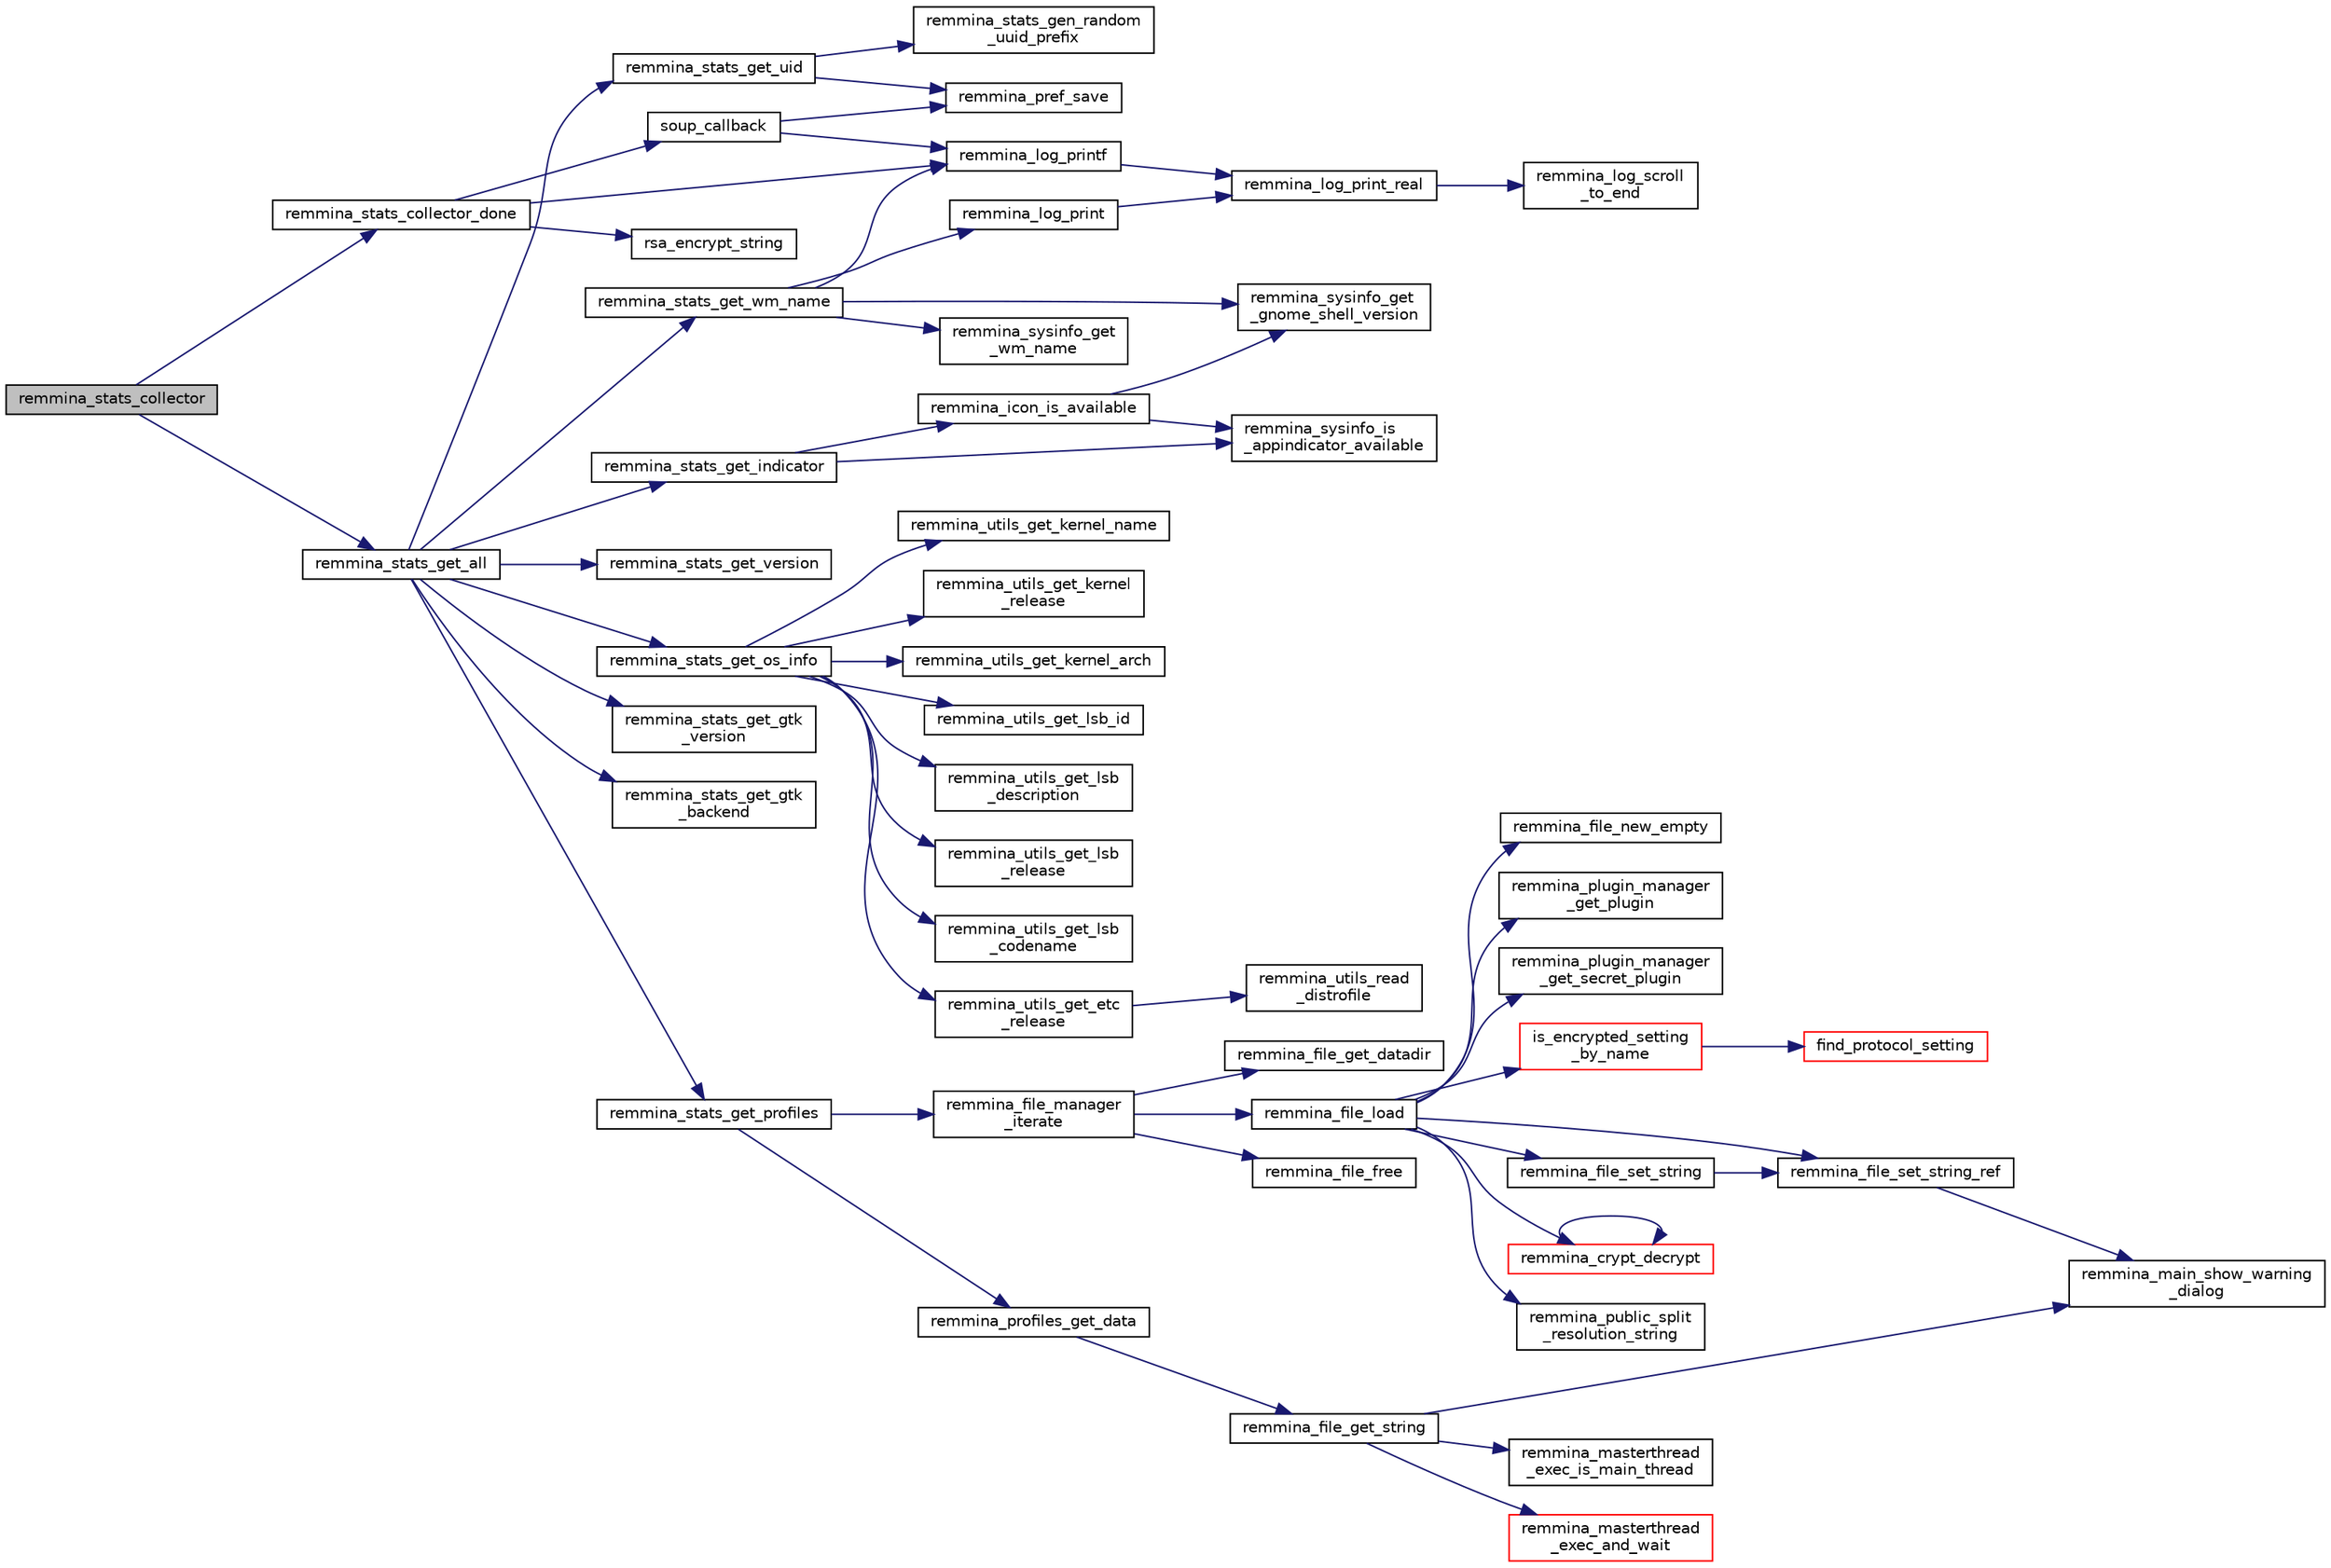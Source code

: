digraph "remmina_stats_collector"
{
  edge [fontname="Helvetica",fontsize="10",labelfontname="Helvetica",labelfontsize="10"];
  node [fontname="Helvetica",fontsize="10",shape=record];
  rankdir="LR";
  Node11 [label="remmina_stats_collector",height=0.2,width=0.4,color="black", fillcolor="grey75", style="filled", fontcolor="black"];
  Node11 -> Node12 [color="midnightblue",fontsize="10",style="solid",fontname="Helvetica"];
  Node12 [label="remmina_stats_get_all",height=0.2,width=0.4,color="black", fillcolor="white", style="filled",URL="$remmina__stats_8c.html#a7398b36347e3621772776c466b565641",tooltip="Get all statistics in json format to send periodically to the PHP server. "];
  Node12 -> Node13 [color="midnightblue",fontsize="10",style="solid",fontname="Helvetica"];
  Node13 [label="remmina_stats_get_uid",height=0.2,width=0.4,color="black", fillcolor="white", style="filled",URL="$remmina__stats_8c.html#ac6adbf6560625e2bf54037fcd039319d"];
  Node13 -> Node14 [color="midnightblue",fontsize="10",style="solid",fontname="Helvetica"];
  Node14 [label="remmina_stats_gen_random\l_uuid_prefix",height=0.2,width=0.4,color="black", fillcolor="white", style="filled",URL="$remmina__stats_8c.html#a14c9cf442dc07a27989b27d16a5c73e6"];
  Node13 -> Node15 [color="midnightblue",fontsize="10",style="solid",fontname="Helvetica"];
  Node15 [label="remmina_pref_save",height=0.2,width=0.4,color="black", fillcolor="white", style="filled",URL="$remmina__pref_8c.html#a1c614a5e7dc3cd415be6e0a926e26983"];
  Node12 -> Node16 [color="midnightblue",fontsize="10",style="solid",fontname="Helvetica"];
  Node16 [label="remmina_stats_get_version",height=0.2,width=0.4,color="black", fillcolor="white", style="filled",URL="$remmina__stats_8c.html#ab248458a3face2634bab909ffeb8291e"];
  Node12 -> Node17 [color="midnightblue",fontsize="10",style="solid",fontname="Helvetica"];
  Node17 [label="remmina_stats_get_os_info",height=0.2,width=0.4,color="black", fillcolor="white", style="filled",URL="$remmina__stats_8c.html#a43133d5e00f481d315ef0d58cb52e70a"];
  Node17 -> Node18 [color="midnightblue",fontsize="10",style="solid",fontname="Helvetica"];
  Node18 [label="remmina_utils_get_kernel_name",height=0.2,width=0.4,color="black", fillcolor="white", style="filled",URL="$remmina__utils_8c.html#abfc722d07d9936711794411bfbed0522",tooltip="Return the OS name as in \"uname -s\". "];
  Node17 -> Node19 [color="midnightblue",fontsize="10",style="solid",fontname="Helvetica"];
  Node19 [label="remmina_utils_get_kernel\l_release",height=0.2,width=0.4,color="black", fillcolor="white", style="filled",URL="$remmina__utils_8c.html#a57603aa88df56e77e1a6de0f215f21aa",tooltip="Return the OS version as in \"uname -r\". "];
  Node17 -> Node20 [color="midnightblue",fontsize="10",style="solid",fontname="Helvetica"];
  Node20 [label="remmina_utils_get_kernel_arch",height=0.2,width=0.4,color="black", fillcolor="white", style="filled",URL="$remmina__utils_8c.html#a116e7cd4565386fe531d3a6d1a3d3730",tooltip="Return the machine hardware name as in \"uname -m\". "];
  Node17 -> Node21 [color="midnightblue",fontsize="10",style="solid",fontname="Helvetica"];
  Node21 [label="remmina_utils_get_lsb_id",height=0.2,width=0.4,color="black", fillcolor="white", style="filled",URL="$remmina__utils_8c.html#aa768b6fe171695d212da4c6eaf74cf22",tooltip="Print the Distributor as specified by the lsb_release command. "];
  Node17 -> Node22 [color="midnightblue",fontsize="10",style="solid",fontname="Helvetica"];
  Node22 [label="remmina_utils_get_lsb\l_description",height=0.2,width=0.4,color="black", fillcolor="white", style="filled",URL="$remmina__utils_8c.html#ac00cb21c5cb5efcf7afc6eeae2147a75",tooltip="Print the Distribution description as specified by the lsb_release command. "];
  Node17 -> Node23 [color="midnightblue",fontsize="10",style="solid",fontname="Helvetica"];
  Node23 [label="remmina_utils_get_lsb\l_release",height=0.2,width=0.4,color="black", fillcolor="white", style="filled",URL="$remmina__utils_8c.html#a5ee50df5d7585d229a154a712c9161ca",tooltip="Print the Distribution release name as specified by the lsb_release command. "];
  Node17 -> Node24 [color="midnightblue",fontsize="10",style="solid",fontname="Helvetica"];
  Node24 [label="remmina_utils_get_lsb\l_codename",height=0.2,width=0.4,color="black", fillcolor="white", style="filled",URL="$remmina__utils_8c.html#a2b4dbb0da7c8ba4bd86877097b85d10c",tooltip="Print the Distribution codename as specified by the lsb_release command. "];
  Node17 -> Node25 [color="midnightblue",fontsize="10",style="solid",fontname="Helvetica"];
  Node25 [label="remmina_utils_get_etc\l_release",height=0.2,width=0.4,color="black", fillcolor="white", style="filled",URL="$remmina__utils_8c.html#a54cee350c4ecc6e77af835c4ba90df4c",tooltip="Print the distribution description if found. "];
  Node25 -> Node26 [color="midnightblue",fontsize="10",style="solid",fontname="Helvetica"];
  Node26 [label="remmina_utils_read\l_distrofile",height=0.2,width=0.4,color="black", fillcolor="white", style="filled",URL="$remmina__utils_8c.html#a297576937e5f9be372f1861a87c41dfa",tooltip="OS related functions. "];
  Node12 -> Node27 [color="midnightblue",fontsize="10",style="solid",fontname="Helvetica"];
  Node27 [label="remmina_stats_get_gtk\l_version",height=0.2,width=0.4,color="black", fillcolor="white", style="filled",URL="$remmina__stats_8c.html#aed3a8dd3e01a05d96d6cf3625bb28731"];
  Node12 -> Node28 [color="midnightblue",fontsize="10",style="solid",fontname="Helvetica"];
  Node28 [label="remmina_stats_get_gtk\l_backend",height=0.2,width=0.4,color="black", fillcolor="white", style="filled",URL="$remmina__stats_8c.html#a73fbf1064af209f1f7272d737168971c"];
  Node12 -> Node29 [color="midnightblue",fontsize="10",style="solid",fontname="Helvetica"];
  Node29 [label="remmina_stats_get_wm_name",height=0.2,width=0.4,color="black", fillcolor="white", style="filled",URL="$remmina__stats_8c.html#ae596da7901fb3b45b7290a1d70b3ea3a"];
  Node29 -> Node30 [color="midnightblue",fontsize="10",style="solid",fontname="Helvetica"];
  Node30 [label="remmina_sysinfo_get\l_gnome_shell_version",height=0.2,width=0.4,color="black", fillcolor="white", style="filled",URL="$remmina__sysinfo_8c.html#a79fd36823613c320001f0cdd2a97490f",tooltip="Query DBUS to get gnome shell version. "];
  Node29 -> Node31 [color="midnightblue",fontsize="10",style="solid",fontname="Helvetica"];
  Node31 [label="remmina_log_print",height=0.2,width=0.4,color="black", fillcolor="white", style="filled",URL="$remmina__log_8c.html#aca8f826a273194e22f4467421af9b3aa"];
  Node31 -> Node32 [color="midnightblue",fontsize="10",style="solid",fontname="Helvetica"];
  Node32 [label="remmina_log_print_real",height=0.2,width=0.4,color="black", fillcolor="white", style="filled",URL="$remmina__log_8c.html#a7cbb8cc1b0525ae49248a84fb4b2b1a1"];
  Node32 -> Node33 [color="midnightblue",fontsize="10",style="solid",fontname="Helvetica"];
  Node33 [label="remmina_log_scroll\l_to_end",height=0.2,width=0.4,color="black", fillcolor="white", style="filled",URL="$remmina__log_8c.html#a6a5cc60197293b97a0c6fa2a471b221b"];
  Node29 -> Node34 [color="midnightblue",fontsize="10",style="solid",fontname="Helvetica"];
  Node34 [label="remmina_log_printf",height=0.2,width=0.4,color="black", fillcolor="white", style="filled",URL="$remmina__log_8c.html#ac7848510c1fe1990c992e28cd31af9d8"];
  Node34 -> Node32 [color="midnightblue",fontsize="10",style="solid",fontname="Helvetica"];
  Node29 -> Node35 [color="midnightblue",fontsize="10",style="solid",fontname="Helvetica"];
  Node35 [label="remmina_sysinfo_get\l_wm_name",height=0.2,width=0.4,color="black", fillcolor="white", style="filled",URL="$remmina__sysinfo_8c.html#ae4441d62bb4075d1618b5750fea064b4",tooltip="Query environment variables to get the Window manager name. "];
  Node12 -> Node36 [color="midnightblue",fontsize="10",style="solid",fontname="Helvetica"];
  Node36 [label="remmina_stats_get_indicator",height=0.2,width=0.4,color="black", fillcolor="white", style="filled",URL="$remmina__stats_8c.html#aee2ea5acceb2fbc3aa4ff21d136c5734"];
  Node36 -> Node37 [color="midnightblue",fontsize="10",style="solid",fontname="Helvetica"];
  Node37 [label="remmina_sysinfo_is\l_appindicator_available",height=0.2,width=0.4,color="black", fillcolor="white", style="filled",URL="$remmina__sysinfo_8c.html#ae6ecf91edb905f3b2b39e33e05325590"];
  Node36 -> Node38 [color="midnightblue",fontsize="10",style="solid",fontname="Helvetica"];
  Node38 [label="remmina_icon_is_available",height=0.2,width=0.4,color="black", fillcolor="white", style="filled",URL="$remmina__icon_8c.html#a42f087b679b43b8a1d36cd9e9781a8b6",tooltip="Determine whenever the Remmina icon is available. "];
  Node38 -> Node30 [color="midnightblue",fontsize="10",style="solid",fontname="Helvetica"];
  Node38 -> Node37 [color="midnightblue",fontsize="10",style="solid",fontname="Helvetica"];
  Node12 -> Node39 [color="midnightblue",fontsize="10",style="solid",fontname="Helvetica"];
  Node39 [label="remmina_stats_get_profiles",height=0.2,width=0.4,color="black", fillcolor="white", style="filled",URL="$remmina__stats_8c.html#a65500d6b5d93cc7e3fc3d72329ff3847",tooltip="Add a json member profile_count with a child for each protocol used by the user. "];
  Node39 -> Node40 [color="midnightblue",fontsize="10",style="solid",fontname="Helvetica"];
  Node40 [label="remmina_file_manager\l_iterate",height=0.2,width=0.4,color="black", fillcolor="white", style="filled",URL="$remmina__file__manager_8c.html#a55a717aafc046713380bd2c55f29165a"];
  Node40 -> Node41 [color="midnightblue",fontsize="10",style="solid",fontname="Helvetica"];
  Node41 [label="remmina_file_get_datadir",height=0.2,width=0.4,color="black", fillcolor="white", style="filled",URL="$remmina__file__manager_8c.html#aa65bc30beb59d607ba430d966e7e27f5"];
  Node40 -> Node42 [color="midnightblue",fontsize="10",style="solid",fontname="Helvetica"];
  Node42 [label="remmina_file_load",height=0.2,width=0.4,color="black", fillcolor="white", style="filled",URL="$remmina__file_8c.html#ac1cc2d7f827f7d64c7fd3edf10e9383e"];
  Node42 -> Node43 [color="midnightblue",fontsize="10",style="solid",fontname="Helvetica"];
  Node43 [label="remmina_file_new_empty",height=0.2,width=0.4,color="black", fillcolor="white", style="filled",URL="$remmina__file_8c.html#adab087b7139756f029020a87a5438cfa"];
  Node42 -> Node44 [color="midnightblue",fontsize="10",style="solid",fontname="Helvetica"];
  Node44 [label="remmina_plugin_manager\l_get_plugin",height=0.2,width=0.4,color="black", fillcolor="white", style="filled",URL="$remmina__plugin__manager_8c.html#a3872c8656a8a3d5147bcc603471c1932"];
  Node42 -> Node45 [color="midnightblue",fontsize="10",style="solid",fontname="Helvetica"];
  Node45 [label="remmina_plugin_manager\l_get_secret_plugin",height=0.2,width=0.4,color="black", fillcolor="white", style="filled",URL="$remmina__plugin__manager_8c.html#ad380a98f6624aa8c830015c8b428b7b4"];
  Node42 -> Node46 [color="midnightblue",fontsize="10",style="solid",fontname="Helvetica"];
  Node46 [label="is_encrypted_setting\l_by_name",height=0.2,width=0.4,color="red", fillcolor="white", style="filled",URL="$remmina__file_8c.html#a72580559fa04082418a993fec4c77281"];
  Node46 -> Node47 [color="midnightblue",fontsize="10",style="solid",fontname="Helvetica"];
  Node47 [label="find_protocol_setting",height=0.2,width=0.4,color="red", fillcolor="white", style="filled",URL="$remmina__file_8c.html#acc88ee6f5ba73bf9c3b05ab9368c952f"];
  Node42 -> Node50 [color="midnightblue",fontsize="10",style="solid",fontname="Helvetica"];
  Node50 [label="remmina_file_set_string",height=0.2,width=0.4,color="black", fillcolor="white", style="filled",URL="$remmina__file_8c.html#a85ca1ca2d0bf9ef29e490c6f4527a954"];
  Node50 -> Node51 [color="midnightblue",fontsize="10",style="solid",fontname="Helvetica"];
  Node51 [label="remmina_file_set_string_ref",height=0.2,width=0.4,color="black", fillcolor="white", style="filled",URL="$remmina__file_8c.html#a74951c1067a1a5e1341f5e1c1206dec6"];
  Node51 -> Node52 [color="midnightblue",fontsize="10",style="solid",fontname="Helvetica"];
  Node52 [label="remmina_main_show_warning\l_dialog",height=0.2,width=0.4,color="black", fillcolor="white", style="filled",URL="$remmina__main_8c.html#ad99b9c0bf2fa8c166a8b4a09e06ffdf7"];
  Node42 -> Node51 [color="midnightblue",fontsize="10",style="solid",fontname="Helvetica"];
  Node42 -> Node53 [color="midnightblue",fontsize="10",style="solid",fontname="Helvetica"];
  Node53 [label="remmina_crypt_decrypt",height=0.2,width=0.4,color="red", fillcolor="white", style="filled",URL="$remmina__crypt_8c.html#a3fe2fa245d401146adf02a3a8f996ab9"];
  Node53 -> Node53 [color="midnightblue",fontsize="10",style="solid",fontname="Helvetica"];
  Node42 -> Node56 [color="midnightblue",fontsize="10",style="solid",fontname="Helvetica"];
  Node56 [label="remmina_public_split\l_resolution_string",height=0.2,width=0.4,color="black", fillcolor="white", style="filled",URL="$remmina__public_8c.html#aaf3fdb980c24cd06965b85ebcdd79173"];
  Node40 -> Node57 [color="midnightblue",fontsize="10",style="solid",fontname="Helvetica"];
  Node57 [label="remmina_file_free",height=0.2,width=0.4,color="black", fillcolor="white", style="filled",URL="$remmina__file_8c.html#abd2f06bf0a5ddcf7156e5ef7d0c8d4d7"];
  Node39 -> Node58 [color="midnightblue",fontsize="10",style="solid",fontname="Helvetica"];
  Node58 [label="remmina_profiles_get_data",height=0.2,width=0.4,color="black", fillcolor="white", style="filled",URL="$remmina__stats_8c.html#a1dff2b06d5acefc9bd2f25508ab45328",tooltip="Given a remmina file, fills a structure containing profiles keys/value tuples. "];
  Node58 -> Node59 [color="midnightblue",fontsize="10",style="solid",fontname="Helvetica"];
  Node59 [label="remmina_file_get_string",height=0.2,width=0.4,color="black", fillcolor="white", style="filled",URL="$remmina__file_8c.html#a8eb1b213d9d08c6ad13683ce05f4355e"];
  Node59 -> Node60 [color="midnightblue",fontsize="10",style="solid",fontname="Helvetica"];
  Node60 [label="remmina_masterthread\l_exec_is_main_thread",height=0.2,width=0.4,color="black", fillcolor="white", style="filled",URL="$remmina__masterthread__exec_8c.html#a3a52e863a3a3da6da6bb5d36c13b7ff4"];
  Node59 -> Node61 [color="midnightblue",fontsize="10",style="solid",fontname="Helvetica"];
  Node61 [label="remmina_masterthread\l_exec_and_wait",height=0.2,width=0.4,color="red", fillcolor="white", style="filled",URL="$remmina__masterthread__exec_8c.html#a14628c2470cac50e87916a70ea05c97d"];
  Node59 -> Node52 [color="midnightblue",fontsize="10",style="solid",fontname="Helvetica"];
  Node11 -> Node110 [color="midnightblue",fontsize="10",style="solid",fontname="Helvetica"];
  Node110 [label="remmina_stats_collector_done",height=0.2,width=0.4,color="black", fillcolor="white", style="filled",URL="$remmina__stats__sender_8c.html#a38aa59201bec4b28dd8af8273063dce7"];
  Node110 -> Node34 [color="midnightblue",fontsize="10",style="solid",fontname="Helvetica"];
  Node110 -> Node111 [color="midnightblue",fontsize="10",style="solid",fontname="Helvetica"];
  Node111 [label="rsa_encrypt_string",height=0.2,width=0.4,color="black", fillcolor="white", style="filled",URL="$remmina__stats__sender_8c.html#a2423312953c64a318fbe8d44fd2d4fb7"];
  Node110 -> Node112 [color="midnightblue",fontsize="10",style="solid",fontname="Helvetica"];
  Node112 [label="soup_callback",height=0.2,width=0.4,color="black", fillcolor="white", style="filled",URL="$remmina__stats__sender_8c.html#a25ee87d9e565079665ced10b7736fb20"];
  Node112 -> Node34 [color="midnightblue",fontsize="10",style="solid",fontname="Helvetica"];
  Node112 -> Node15 [color="midnightblue",fontsize="10",style="solid",fontname="Helvetica"];
}
